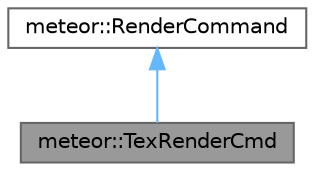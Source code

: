 digraph "meteor::TexRenderCmd"
{
 // LATEX_PDF_SIZE
  bgcolor="transparent";
  edge [fontname=Helvetica,fontsize=10,labelfontname=Helvetica,labelfontsize=10];
  node [fontname=Helvetica,fontsize=10,shape=box,height=0.2,width=0.4];
  Node1 [id="Node000001",label="meteor::TexRenderCmd",height=0.2,width=0.4,color="gray40", fillcolor="grey60", style="filled", fontcolor="black",tooltip="This a RenderCommand that draws an image on to the screen."];
  Node2 -> Node1 [id="edge1_Node000001_Node000002",dir="back",color="steelblue1",style="solid",tooltip=" "];
  Node2 [id="Node000002",label="meteor::RenderCommand",height=0.2,width=0.4,color="gray40", fillcolor="white", style="filled",URL="$classmeteor_1_1_render_command.html",tooltip="RenderCommand are responsible for rendering visuals to the screen."];
}
